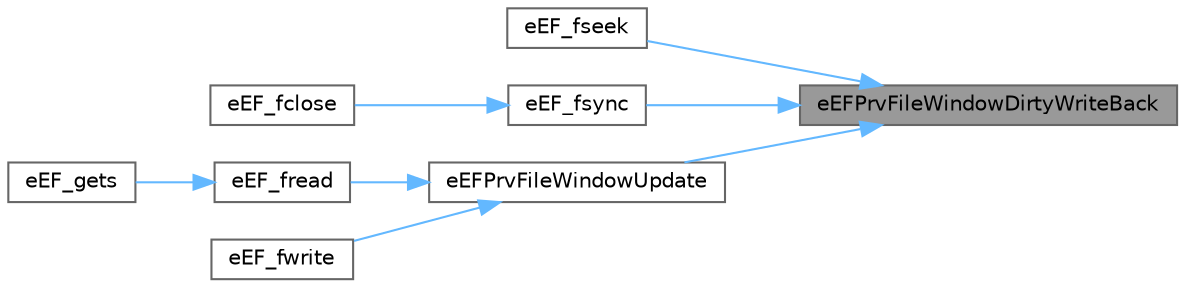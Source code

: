 digraph "eEFPrvFileWindowDirtyWriteBack"
{
 // LATEX_PDF_SIZE
  bgcolor="transparent";
  edge [fontname=Helvetica,fontsize=10,labelfontname=Helvetica,labelfontsize=10];
  node [fontname=Helvetica,fontsize=10,shape=box,height=0.2,width=0.4];
  rankdir="RL";
  Node1 [id="Node000001",label="eEFPrvFileWindowDirtyWriteBack",height=0.2,width=0.4,color="gray40", fillcolor="grey60", style="filled", fontcolor="black",tooltip="Write back sector in window if dirty and clear flag."];
  Node1 -> Node2 [id="edge1_Node000001_Node000002",dir="back",color="steelblue1",style="solid",tooltip=" "];
  Node2 [id="Node000002",label="eEF_fseek",height=0.2,width=0.4,color="grey40", fillcolor="white", style="filled",URL="$ef__fseek__old_8c.html#a5e7928437d0ea2008e3eaf7a1272baf7",tooltip="Seek File Read/Write Pointer."];
  Node1 -> Node3 [id="edge2_Node000001_Node000003",dir="back",color="steelblue1",style="solid",tooltip=" "];
  Node3 [id="Node000003",label="eEF_fsync",height=0.2,width=0.4,color="grey40", fillcolor="white", style="filled",URL="$ef__fsync_8c.html#a72825fa44cbef57de4ec1f0602071030",tooltip="Synchronize the File."];
  Node3 -> Node4 [id="edge3_Node000003_Node000004",dir="back",color="steelblue1",style="solid",tooltip=" "];
  Node4 [id="Node000004",label="eEF_fclose",height=0.2,width=0.4,color="grey40", fillcolor="white", style="filled",URL="$ef__fclose_8c.html#ab6cfd737473e964d6811f409e01e6d74",tooltip="Close File."];
  Node1 -> Node5 [id="edge4_Node000001_Node000005",dir="back",color="steelblue1",style="solid",tooltip=" "];
  Node5 [id="Node000005",label="eEFPrvFileWindowUpdate",height=0.2,width=0.4,color="grey40", fillcolor="white", style="filled",URL="$ef__prv__file__window_8c.html#a24cd63a5b251b149246999df2d31bfeb",tooltip="Update file window with new sector."];
  Node5 -> Node6 [id="edge5_Node000005_Node000006",dir="back",color="steelblue1",style="solid",tooltip=" "];
  Node6 [id="Node000006",label="eEF_fread",height=0.2,width=0.4,color="grey40", fillcolor="white", style="filled",URL="$ef__fread_8c.html#a8b4e1799fe5320dcea6e82b074538024",tooltip="Read File."];
  Node6 -> Node7 [id="edge6_Node000006_Node000007",dir="back",color="steelblue1",style="solid",tooltip=" "];
  Node7 [id="Node000007",label="eEF_gets",height=0.2,width=0.4,color="grey40", fillcolor="white", style="filled",URL="$ef__strfunc_8c.html#abdd72cc9fffc21c09831f99726954e48",tooltip="Get a String from the File."];
  Node5 -> Node8 [id="edge7_Node000005_Node000008",dir="back",color="steelblue1",style="solid",tooltip=" "];
  Node8 [id="Node000008",label="eEF_fwrite",height=0.2,width=0.4,color="grey40", fillcolor="white", style="filled",URL="$ef__fwrite_8c.html#a9bd009ef86041462b3895ae727973726",tooltip="Write File."];
}
